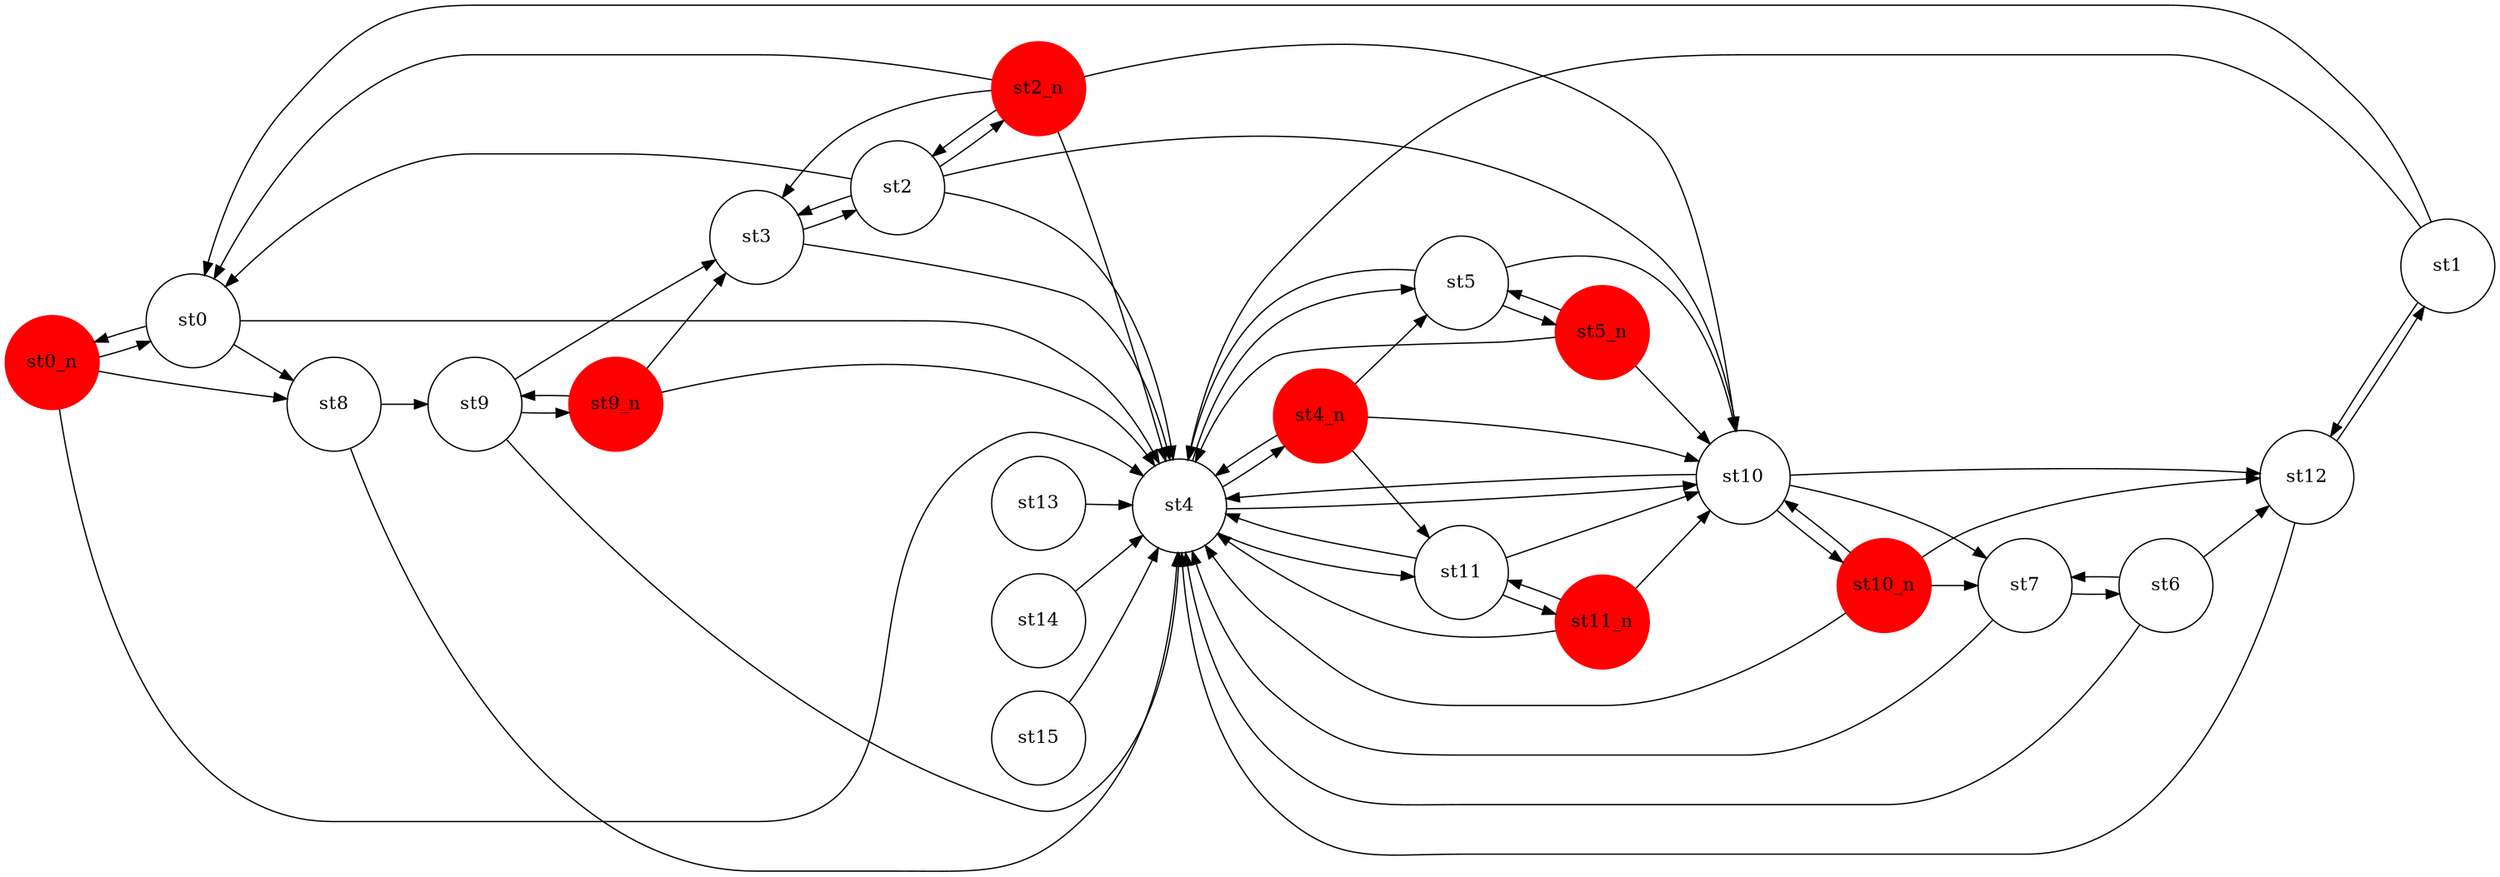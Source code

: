 #Total states is 0, including 0 states and 0 newstates
#Total transisions is 0, including 0 transistions and 0 new transitions
digraph finite_state_machine {
	rankdir=LR;
	size="20,20";
	resolution="300";
	overlap=false;

	node [shape = circle, fixedsize=true, width = 1, color = red, style = filled];
	st0_n;
 	st10_n;
 	st11_n;
 	st2_n;
 	st4_n;
 	st5_n;
 	st9_n;
 
	node [shape = circle, color = black, style = unfilled];
	st0;
 	st1;
 	st10;
 	st11;
 	st12;
 	st13;
 	st14;
 	st15;
 	st2;
 	st3;
 	st4;
 	st5;
 	st6;
 	st7;
 	st8;
 	st9;
 	st0 -> st0_n;
	st0 -> st4;
	st0 -> st8;
	st0_n -> st0;
	st0_n -> st4;
	st0_n -> st8;
	st1 -> st0;
	st1 -> st12;
	st1 -> st4;
	st10 -> st10_n;
	st10 -> st12;
	st10 -> st4;
	st10 -> st7;
	st10_n -> st10;
	st10_n -> st12;
	st10_n -> st4;
	st10_n -> st7;
	st11 -> st10;
	st11 -> st11_n;
	st11 -> st4;
	st11_n -> st10;
	st11_n -> st11;
	st11_n -> st4;
	st12 -> st1;
	st12 -> st4;
	st13 -> st4;
	st14 -> st4;
	st15 -> st4;
	st2 -> st0;
	st2 -> st10;
	st2 -> st2_n;
	st2 -> st3;
	st2 -> st4;
	st2_n -> st0;
	st2_n -> st10;
	st2_n -> st2;
	st2_n -> st3;
	st2_n -> st4;
	st3 -> st2;
	st3 -> st4;
	st4 -> st10;
	st4 -> st11;
	st4 -> st4_n;
	st4 -> st5;
	st4_n -> st10;
	st4_n -> st11;
	st4_n -> st4;
	st4_n -> st5;
	st5 -> st10;
	st5 -> st4;
	st5 -> st5_n;
	st5_n -> st10;
	st5_n -> st4;
	st5_n -> st5;
	st6 -> st12;
	st6 -> st4;
	st6 -> st7;
	st7 -> st4;
	st7 -> st6;
	st8 -> st4;
	st8 -> st9;
	st9 -> st3;
	st9 -> st4;
	st9 -> st9_n;
	st9_n -> st3;
	st9_n -> st4;
	st9_n -> st9;
}
